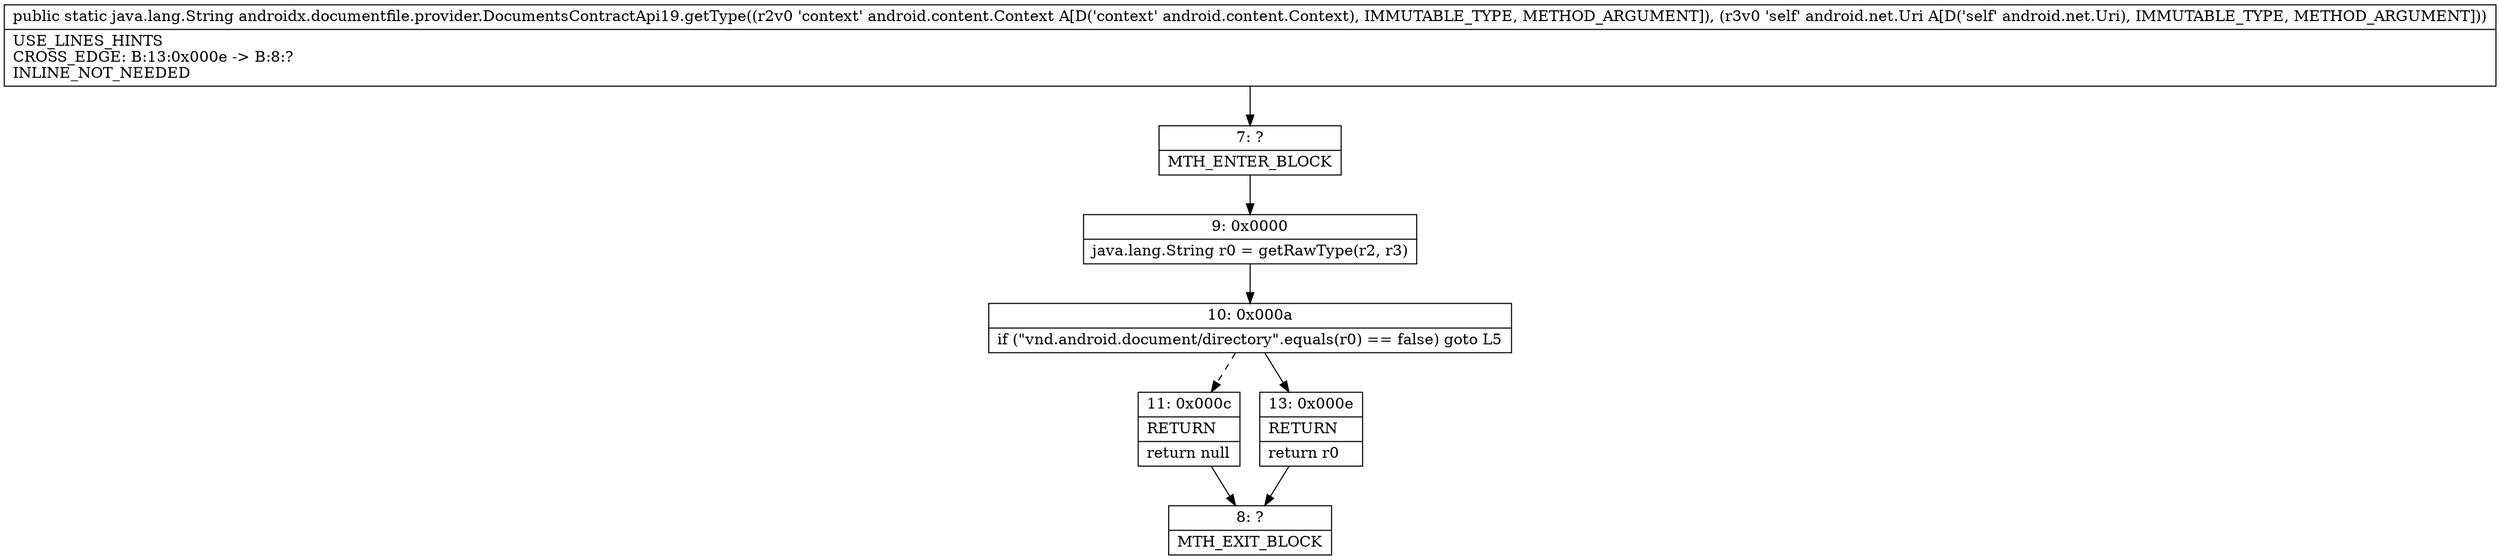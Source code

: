 digraph "CFG forandroidx.documentfile.provider.DocumentsContractApi19.getType(Landroid\/content\/Context;Landroid\/net\/Uri;)Ljava\/lang\/String;" {
Node_7 [shape=record,label="{7\:\ ?|MTH_ENTER_BLOCK\l}"];
Node_9 [shape=record,label="{9\:\ 0x0000|java.lang.String r0 = getRawType(r2, r3)\l}"];
Node_10 [shape=record,label="{10\:\ 0x000a|if (\"vnd.android.document\/directory\".equals(r0) == false) goto L5\l}"];
Node_11 [shape=record,label="{11\:\ 0x000c|RETURN\l|return null\l}"];
Node_8 [shape=record,label="{8\:\ ?|MTH_EXIT_BLOCK\l}"];
Node_13 [shape=record,label="{13\:\ 0x000e|RETURN\l|return r0\l}"];
MethodNode[shape=record,label="{public static java.lang.String androidx.documentfile.provider.DocumentsContractApi19.getType((r2v0 'context' android.content.Context A[D('context' android.content.Context), IMMUTABLE_TYPE, METHOD_ARGUMENT]), (r3v0 'self' android.net.Uri A[D('self' android.net.Uri), IMMUTABLE_TYPE, METHOD_ARGUMENT]))  | USE_LINES_HINTS\lCROSS_EDGE: B:13:0x000e \-\> B:8:?\lINLINE_NOT_NEEDED\l}"];
MethodNode -> Node_7;Node_7 -> Node_9;
Node_9 -> Node_10;
Node_10 -> Node_11[style=dashed];
Node_10 -> Node_13;
Node_11 -> Node_8;
Node_13 -> Node_8;
}

